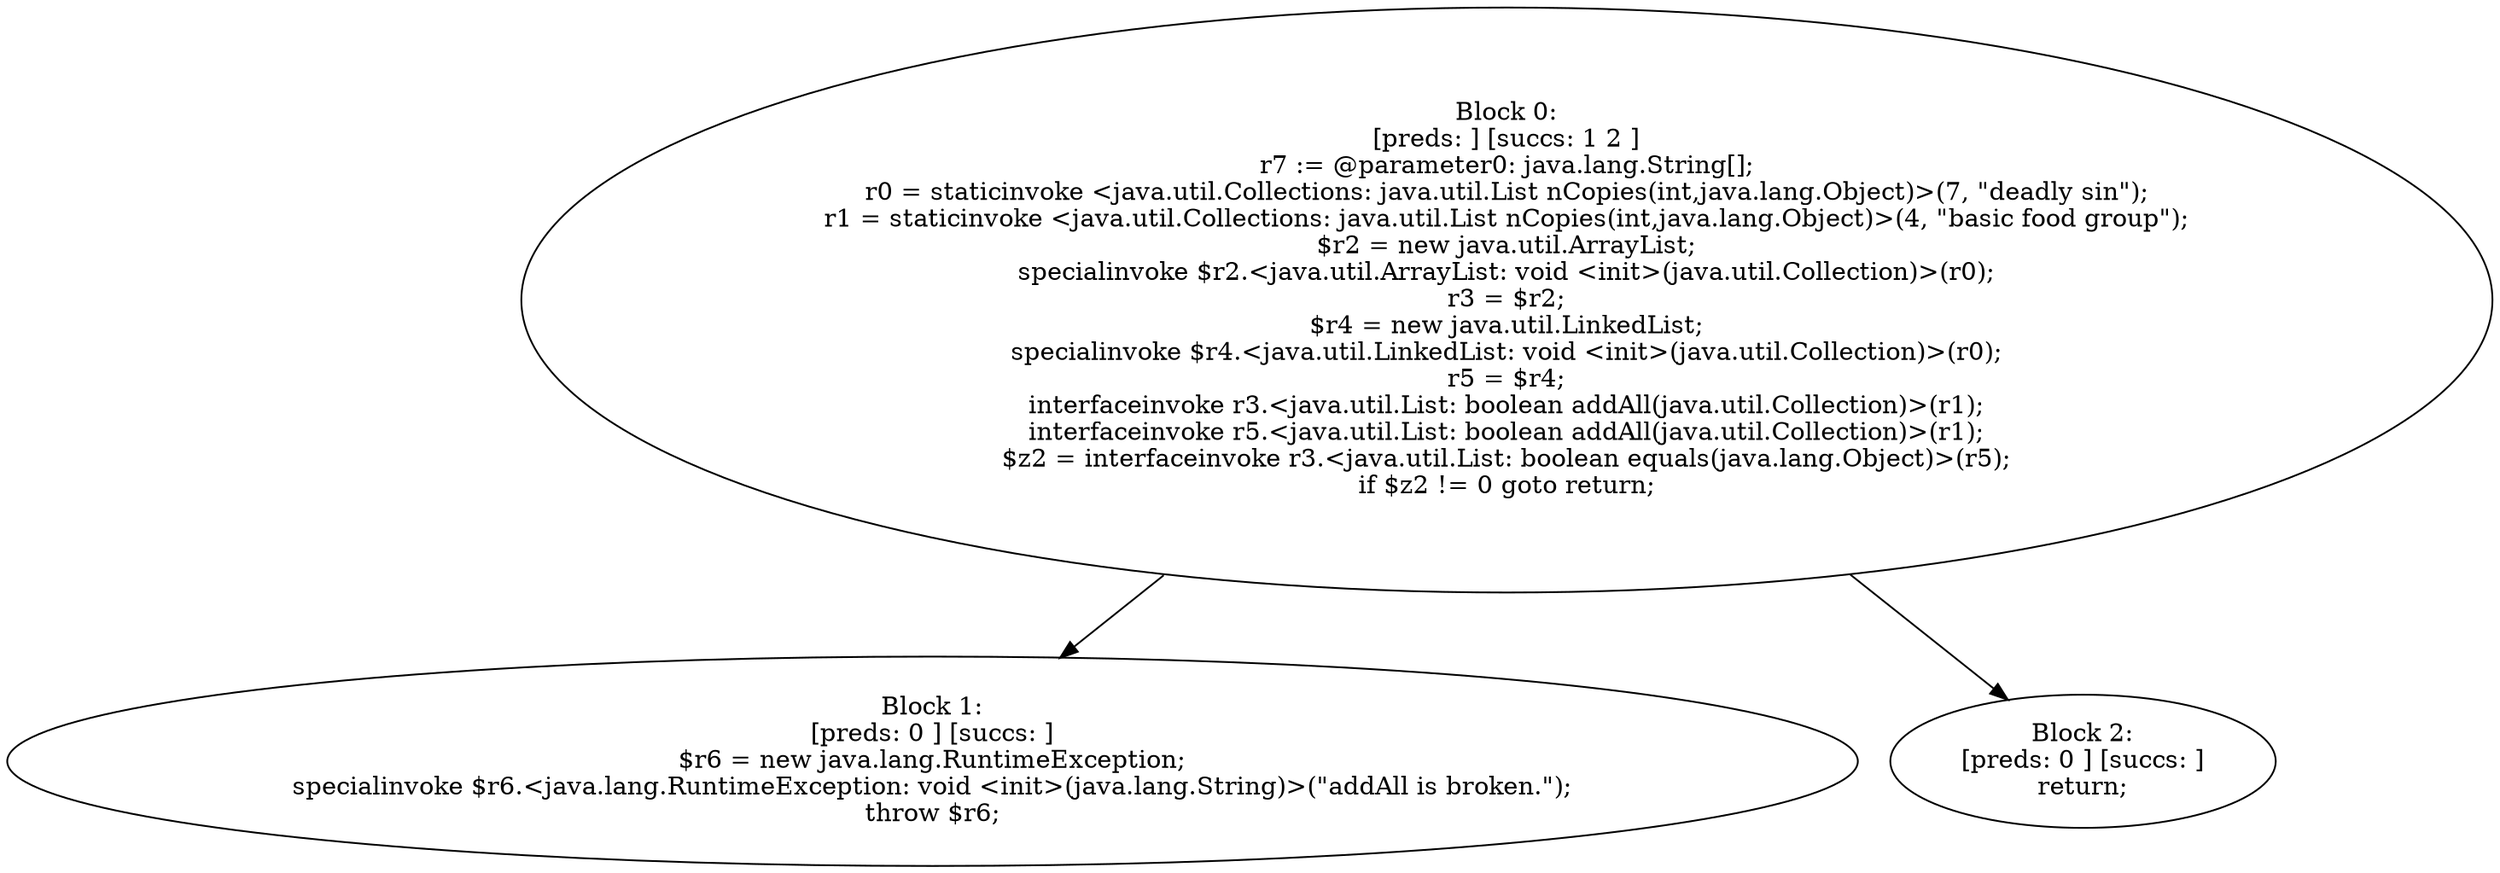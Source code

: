 digraph "unitGraph" {
    "Block 0:
[preds: ] [succs: 1 2 ]
r7 := @parameter0: java.lang.String[];
r0 = staticinvoke <java.util.Collections: java.util.List nCopies(int,java.lang.Object)>(7, \"deadly sin\");
r1 = staticinvoke <java.util.Collections: java.util.List nCopies(int,java.lang.Object)>(4, \"basic food group\");
$r2 = new java.util.ArrayList;
specialinvoke $r2.<java.util.ArrayList: void <init>(java.util.Collection)>(r0);
r3 = $r2;
$r4 = new java.util.LinkedList;
specialinvoke $r4.<java.util.LinkedList: void <init>(java.util.Collection)>(r0);
r5 = $r4;
interfaceinvoke r3.<java.util.List: boolean addAll(java.util.Collection)>(r1);
interfaceinvoke r5.<java.util.List: boolean addAll(java.util.Collection)>(r1);
$z2 = interfaceinvoke r3.<java.util.List: boolean equals(java.lang.Object)>(r5);
if $z2 != 0 goto return;
"
    "Block 1:
[preds: 0 ] [succs: ]
$r6 = new java.lang.RuntimeException;
specialinvoke $r6.<java.lang.RuntimeException: void <init>(java.lang.String)>(\"addAll is broken.\");
throw $r6;
"
    "Block 2:
[preds: 0 ] [succs: ]
return;
"
    "Block 0:
[preds: ] [succs: 1 2 ]
r7 := @parameter0: java.lang.String[];
r0 = staticinvoke <java.util.Collections: java.util.List nCopies(int,java.lang.Object)>(7, \"deadly sin\");
r1 = staticinvoke <java.util.Collections: java.util.List nCopies(int,java.lang.Object)>(4, \"basic food group\");
$r2 = new java.util.ArrayList;
specialinvoke $r2.<java.util.ArrayList: void <init>(java.util.Collection)>(r0);
r3 = $r2;
$r4 = new java.util.LinkedList;
specialinvoke $r4.<java.util.LinkedList: void <init>(java.util.Collection)>(r0);
r5 = $r4;
interfaceinvoke r3.<java.util.List: boolean addAll(java.util.Collection)>(r1);
interfaceinvoke r5.<java.util.List: boolean addAll(java.util.Collection)>(r1);
$z2 = interfaceinvoke r3.<java.util.List: boolean equals(java.lang.Object)>(r5);
if $z2 != 0 goto return;
"->"Block 1:
[preds: 0 ] [succs: ]
$r6 = new java.lang.RuntimeException;
specialinvoke $r6.<java.lang.RuntimeException: void <init>(java.lang.String)>(\"addAll is broken.\");
throw $r6;
";
    "Block 0:
[preds: ] [succs: 1 2 ]
r7 := @parameter0: java.lang.String[];
r0 = staticinvoke <java.util.Collections: java.util.List nCopies(int,java.lang.Object)>(7, \"deadly sin\");
r1 = staticinvoke <java.util.Collections: java.util.List nCopies(int,java.lang.Object)>(4, \"basic food group\");
$r2 = new java.util.ArrayList;
specialinvoke $r2.<java.util.ArrayList: void <init>(java.util.Collection)>(r0);
r3 = $r2;
$r4 = new java.util.LinkedList;
specialinvoke $r4.<java.util.LinkedList: void <init>(java.util.Collection)>(r0);
r5 = $r4;
interfaceinvoke r3.<java.util.List: boolean addAll(java.util.Collection)>(r1);
interfaceinvoke r5.<java.util.List: boolean addAll(java.util.Collection)>(r1);
$z2 = interfaceinvoke r3.<java.util.List: boolean equals(java.lang.Object)>(r5);
if $z2 != 0 goto return;
"->"Block 2:
[preds: 0 ] [succs: ]
return;
";
}
